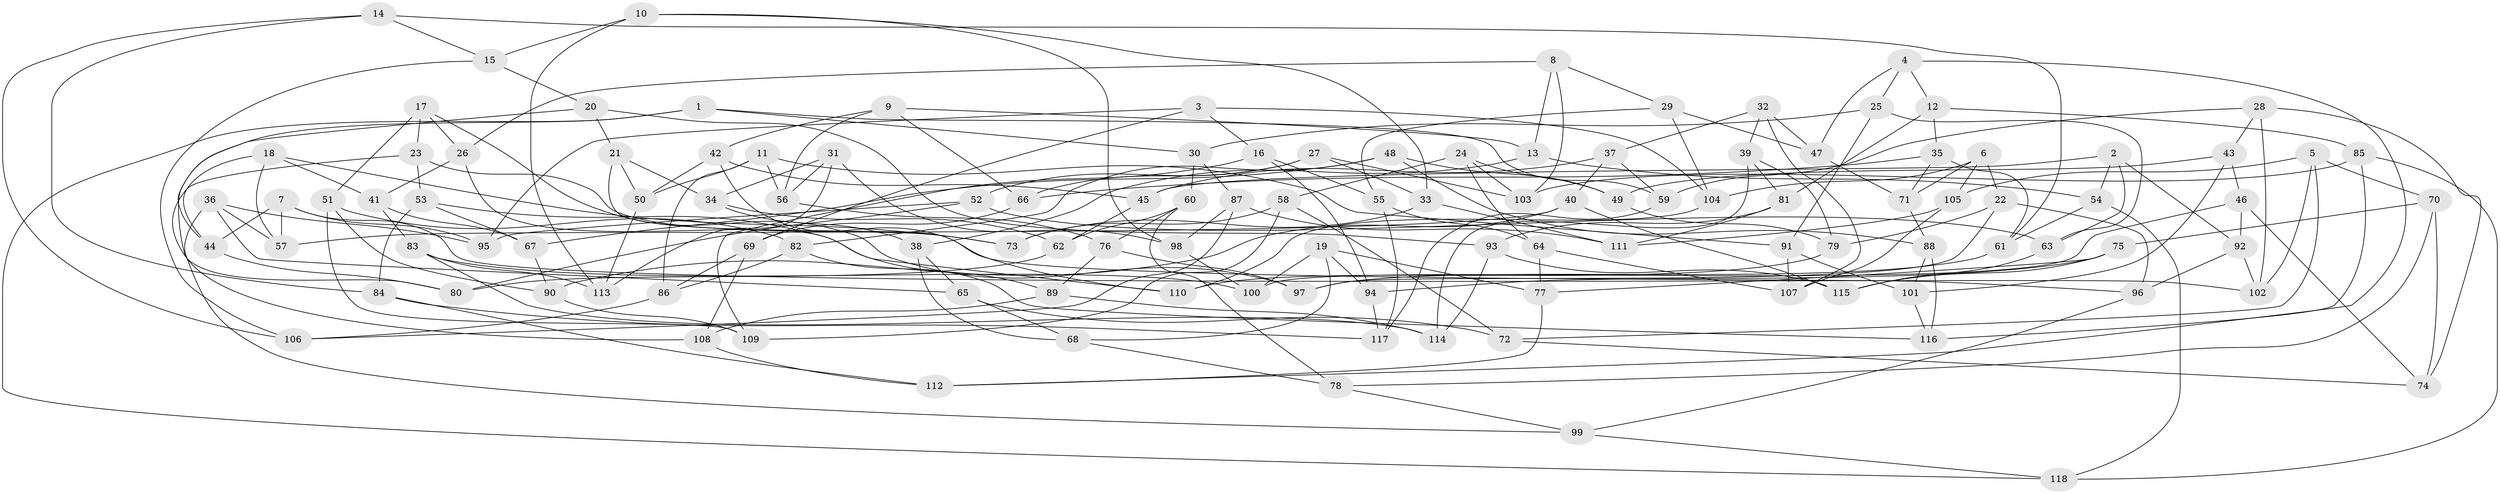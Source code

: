 // Generated by graph-tools (version 1.1) at 2025/50/03/09/25 03:50:46]
// undirected, 118 vertices, 236 edges
graph export_dot {
graph [start="1"]
  node [color=gray90,style=filled];
  1;
  2;
  3;
  4;
  5;
  6;
  7;
  8;
  9;
  10;
  11;
  12;
  13;
  14;
  15;
  16;
  17;
  18;
  19;
  20;
  21;
  22;
  23;
  24;
  25;
  26;
  27;
  28;
  29;
  30;
  31;
  32;
  33;
  34;
  35;
  36;
  37;
  38;
  39;
  40;
  41;
  42;
  43;
  44;
  45;
  46;
  47;
  48;
  49;
  50;
  51;
  52;
  53;
  54;
  55;
  56;
  57;
  58;
  59;
  60;
  61;
  62;
  63;
  64;
  65;
  66;
  67;
  68;
  69;
  70;
  71;
  72;
  73;
  74;
  75;
  76;
  77;
  78;
  79;
  80;
  81;
  82;
  83;
  84;
  85;
  86;
  87;
  88;
  89;
  90;
  91;
  92;
  93;
  94;
  95;
  96;
  97;
  98;
  99;
  100;
  101;
  102;
  103;
  104;
  105;
  106;
  107;
  108;
  109;
  110;
  111;
  112;
  113;
  114;
  115;
  116;
  117;
  118;
  1 -- 30;
  1 -- 59;
  1 -- 118;
  1 -- 80;
  2 -- 54;
  2 -- 92;
  2 -- 63;
  2 -- 45;
  3 -- 16;
  3 -- 104;
  3 -- 69;
  3 -- 95;
  4 -- 112;
  4 -- 25;
  4 -- 12;
  4 -- 47;
  5 -- 70;
  5 -- 72;
  5 -- 102;
  5 -- 105;
  6 -- 105;
  6 -- 22;
  6 -- 71;
  6 -- 104;
  7 -- 57;
  7 -- 95;
  7 -- 44;
  7 -- 102;
  8 -- 29;
  8 -- 26;
  8 -- 103;
  8 -- 13;
  9 -- 42;
  9 -- 56;
  9 -- 13;
  9 -- 66;
  10 -- 113;
  10 -- 15;
  10 -- 98;
  10 -- 33;
  11 -- 50;
  11 -- 56;
  11 -- 86;
  11 -- 91;
  12 -- 81;
  12 -- 85;
  12 -- 35;
  13 -- 54;
  13 -- 38;
  14 -- 84;
  14 -- 106;
  14 -- 61;
  14 -- 15;
  15 -- 20;
  15 -- 106;
  16 -- 109;
  16 -- 55;
  16 -- 94;
  17 -- 97;
  17 -- 26;
  17 -- 23;
  17 -- 51;
  18 -- 73;
  18 -- 44;
  18 -- 41;
  18 -- 57;
  19 -- 100;
  19 -- 68;
  19 -- 94;
  19 -- 77;
  20 -- 93;
  20 -- 21;
  20 -- 44;
  21 -- 96;
  21 -- 34;
  21 -- 50;
  22 -- 97;
  22 -- 96;
  22 -- 79;
  23 -- 53;
  23 -- 108;
  23 -- 73;
  24 -- 58;
  24 -- 49;
  24 -- 64;
  24 -- 103;
  25 -- 30;
  25 -- 91;
  25 -- 63;
  26 -- 41;
  26 -- 89;
  27 -- 52;
  27 -- 66;
  27 -- 33;
  27 -- 103;
  28 -- 59;
  28 -- 74;
  28 -- 102;
  28 -- 43;
  29 -- 55;
  29 -- 47;
  29 -- 104;
  30 -- 60;
  30 -- 87;
  31 -- 98;
  31 -- 34;
  31 -- 56;
  31 -- 113;
  32 -- 47;
  32 -- 107;
  32 -- 37;
  32 -- 39;
  33 -- 111;
  33 -- 73;
  34 -- 62;
  34 -- 38;
  35 -- 61;
  35 -- 66;
  35 -- 71;
  36 -- 99;
  36 -- 95;
  36 -- 57;
  36 -- 65;
  37 -- 40;
  37 -- 59;
  37 -- 45;
  38 -- 65;
  38 -- 68;
  39 -- 114;
  39 -- 81;
  39 -- 79;
  40 -- 115;
  40 -- 57;
  40 -- 90;
  41 -- 67;
  41 -- 83;
  42 -- 45;
  42 -- 110;
  42 -- 50;
  43 -- 101;
  43 -- 49;
  43 -- 46;
  44 -- 80;
  45 -- 62;
  46 -- 100;
  46 -- 92;
  46 -- 74;
  47 -- 71;
  48 -- 82;
  48 -- 67;
  48 -- 88;
  48 -- 49;
  49 -- 79;
  50 -- 113;
  51 -- 82;
  51 -- 109;
  51 -- 90;
  52 -- 95;
  52 -- 80;
  52 -- 63;
  53 -- 110;
  53 -- 67;
  53 -- 84;
  54 -- 118;
  54 -- 61;
  55 -- 117;
  55 -- 64;
  56 -- 76;
  58 -- 72;
  58 -- 73;
  58 -- 109;
  59 -- 117;
  60 -- 78;
  60 -- 62;
  60 -- 76;
  61 -- 97;
  62 -- 80;
  63 -- 115;
  64 -- 107;
  64 -- 77;
  65 -- 68;
  65 -- 72;
  66 -- 69;
  67 -- 90;
  68 -- 78;
  69 -- 86;
  69 -- 108;
  70 -- 78;
  70 -- 75;
  70 -- 74;
  71 -- 88;
  72 -- 74;
  75 -- 77;
  75 -- 115;
  75 -- 94;
  76 -- 97;
  76 -- 89;
  77 -- 112;
  78 -- 99;
  79 -- 110;
  81 -- 111;
  81 -- 93;
  82 -- 116;
  82 -- 86;
  83 -- 114;
  83 -- 100;
  83 -- 113;
  84 -- 112;
  84 -- 117;
  85 -- 116;
  85 -- 103;
  85 -- 118;
  86 -- 106;
  87 -- 106;
  87 -- 98;
  87 -- 111;
  88 -- 116;
  88 -- 101;
  89 -- 114;
  89 -- 108;
  90 -- 109;
  91 -- 107;
  91 -- 101;
  92 -- 96;
  92 -- 102;
  93 -- 114;
  93 -- 115;
  94 -- 117;
  96 -- 99;
  98 -- 100;
  99 -- 118;
  101 -- 116;
  104 -- 110;
  105 -- 107;
  105 -- 111;
  108 -- 112;
}
